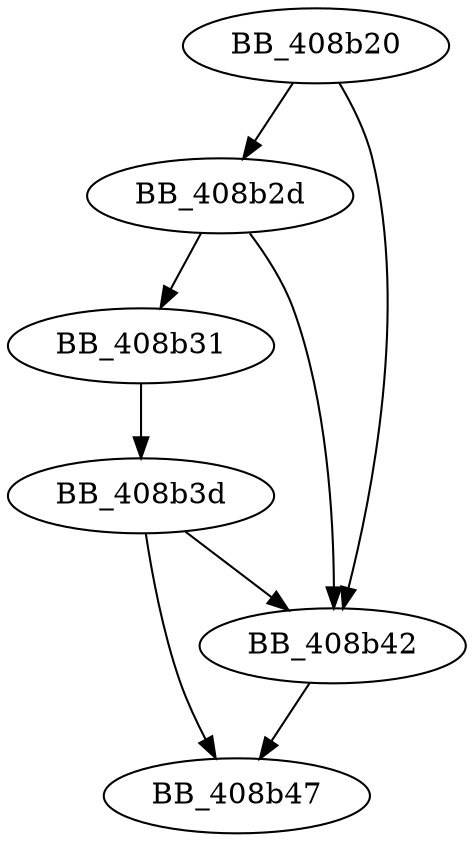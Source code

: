 DiGraph sub_408B20{
BB_408b20->BB_408b2d
BB_408b20->BB_408b42
BB_408b2d->BB_408b31
BB_408b2d->BB_408b42
BB_408b31->BB_408b3d
BB_408b3d->BB_408b42
BB_408b3d->BB_408b47
BB_408b42->BB_408b47
}
